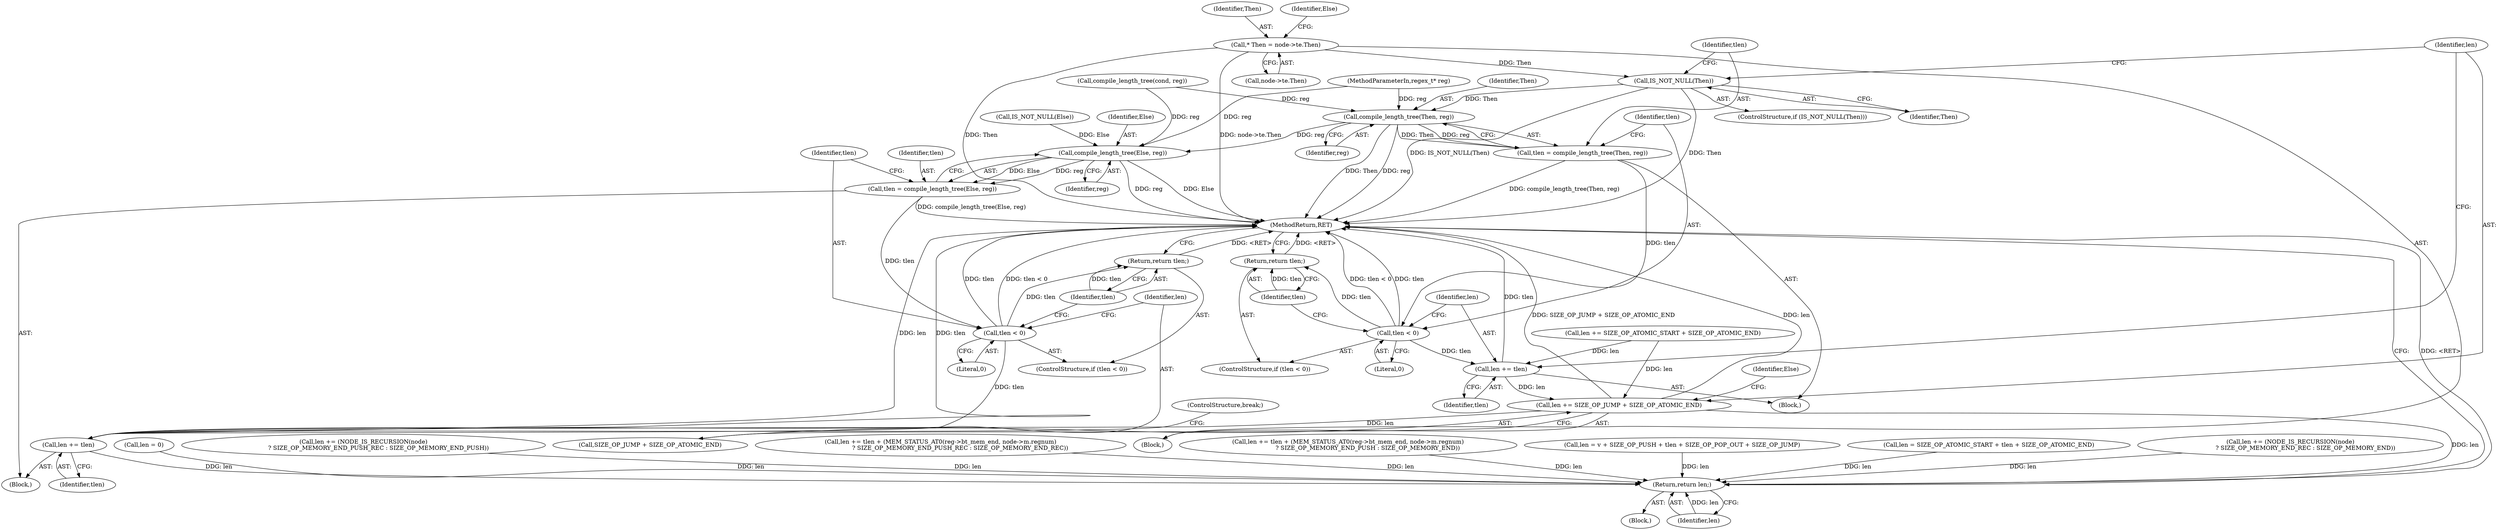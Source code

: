 digraph "0_oniguruma_c509265c5f6ae7264f7b8a8aae1cfa5fc59d108c_0@pointer" {
"1000367" [label="(Call,IS_NOT_NULL(Then))"];
"1000332" [label="(Call,* Then = node->te.Then)"];
"1000372" [label="(Call,compile_length_tree(Then, reg))"];
"1000370" [label="(Call,tlen = compile_length_tree(Then, reg))"];
"1000376" [label="(Call,tlen < 0)"];
"1000379" [label="(Return,return tlen;)"];
"1000381" [label="(Call,len += tlen)"];
"1000384" [label="(Call,len += SIZE_OP_JUMP + SIZE_OP_ATOMIC_END)"];
"1000404" [label="(Call,len += tlen)"];
"1000413" [label="(Return,return len;)"];
"1000395" [label="(Call,compile_length_tree(Else, reg))"];
"1000393" [label="(Call,tlen = compile_length_tree(Else, reg))"];
"1000399" [label="(Call,tlen < 0)"];
"1000402" [label="(Return,return tlen;)"];
"1000361" [label="(Call,len += SIZE_OP_ATOMIC_START + SIZE_OP_ATOMIC_END)"];
"1000400" [label="(Identifier,tlen)"];
"1000385" [label="(Identifier,len)"];
"1000409" [label="(Call,len = 0)"];
"1000378" [label="(Literal,0)"];
"1000366" [label="(ControlStructure,if (IS_NOT_NULL(Then)))"];
"1000372" [label="(Call,compile_length_tree(Then, reg))"];
"1000367" [label="(Call,IS_NOT_NULL(Then))"];
"1000368" [label="(Identifier,Then)"];
"1000383" [label="(Identifier,tlen)"];
"1000390" [label="(Call,IS_NOT_NULL(Else))"];
"1000406" [label="(Identifier,tlen)"];
"1000399" [label="(Call,tlen < 0)"];
"1000380" [label="(Identifier,tlen)"];
"1000381" [label="(Call,len += tlen)"];
"1000333" [label="(Identifier,Then)"];
"1000386" [label="(Call,SIZE_OP_JUMP + SIZE_OP_ATOMIC_END)"];
"1000191" [label="(Call,len += (NODE_IS_RECURSION(node)\n                ? SIZE_OP_MEMORY_END_PUSH_REC : SIZE_OP_MEMORY_END_PUSH))"];
"1000377" [label="(Identifier,tlen)"];
"1000369" [label="(Block,)"];
"1000214" [label="(Call,len += tlen + (MEM_STATUS_AT0(reg->bt_mem_end, node->m.regnum)\n                     ? SIZE_OP_MEMORY_END_PUSH_REC : SIZE_OP_MEMORY_END_REC))"];
"1000395" [label="(Call,compile_length_tree(Else, reg))"];
"1000415" [label="(MethodReturn,RET)"];
"1000392" [label="(Block,)"];
"1000341" [label="(Identifier,Else)"];
"1000397" [label="(Identifier,reg)"];
"1000402" [label="(Return,return tlen;)"];
"1000374" [label="(Identifier,reg)"];
"1000249" [label="(Call,len += tlen + (MEM_STATUS_AT0(reg->bt_mem_end, node->m.regnum)\n                     ? SIZE_OP_MEMORY_END_PUSH : SIZE_OP_MEMORY_END))"];
"1000376" [label="(Call,tlen < 0)"];
"1000375" [label="(ControlStructure,if (tlen < 0))"];
"1000370" [label="(Call,tlen = compile_length_tree(Then, reg))"];
"1000407" [label="(ControlStructure,break;)"];
"1000382" [label="(Identifier,len)"];
"1000103" [label="(MethodParameterIn,regex_t* reg)"];
"1000384" [label="(Call,len += SIZE_OP_JUMP + SIZE_OP_ATOMIC_END)"];
"1000413" [label="(Return,return len;)"];
"1000405" [label="(Identifier,len)"];
"1000332" [label="(Call,* Then = node->te.Then)"];
"1000373" [label="(Identifier,Then)"];
"1000371" [label="(Identifier,tlen)"];
"1000349" [label="(Call,compile_length_tree(cond, reg))"];
"1000303" [label="(Call,len = v + SIZE_OP_PUSH + tlen + SIZE_OP_POP_OUT + SIZE_OP_JUMP)"];
"1000325" [label="(Block,)"];
"1000396" [label="(Identifier,Else)"];
"1000398" [label="(ControlStructure,if (tlen < 0))"];
"1000334" [label="(Call,node->te.Then)"];
"1000401" [label="(Literal,0)"];
"1000393" [label="(Call,tlen = compile_length_tree(Else, reg))"];
"1000404" [label="(Call,len += tlen)"];
"1000394" [label="(Identifier,tlen)"];
"1000316" [label="(Call,len = SIZE_OP_ATOMIC_START + tlen + SIZE_OP_ATOMIC_END)"];
"1000104" [label="(Block,)"];
"1000199" [label="(Call,len += (NODE_IS_RECURSION(node)\n                ? SIZE_OP_MEMORY_END_REC : SIZE_OP_MEMORY_END))"];
"1000379" [label="(Return,return tlen;)"];
"1000403" [label="(Identifier,tlen)"];
"1000391" [label="(Identifier,Else)"];
"1000414" [label="(Identifier,len)"];
"1000367" -> "1000366"  [label="AST: "];
"1000367" -> "1000368"  [label="CFG: "];
"1000368" -> "1000367"  [label="AST: "];
"1000371" -> "1000367"  [label="CFG: "];
"1000385" -> "1000367"  [label="CFG: "];
"1000367" -> "1000415"  [label="DDG: Then"];
"1000367" -> "1000415"  [label="DDG: IS_NOT_NULL(Then)"];
"1000332" -> "1000367"  [label="DDG: Then"];
"1000367" -> "1000372"  [label="DDG: Then"];
"1000332" -> "1000325"  [label="AST: "];
"1000332" -> "1000334"  [label="CFG: "];
"1000333" -> "1000332"  [label="AST: "];
"1000334" -> "1000332"  [label="AST: "];
"1000341" -> "1000332"  [label="CFG: "];
"1000332" -> "1000415"  [label="DDG: node->te.Then"];
"1000332" -> "1000415"  [label="DDG: Then"];
"1000372" -> "1000370"  [label="AST: "];
"1000372" -> "1000374"  [label="CFG: "];
"1000373" -> "1000372"  [label="AST: "];
"1000374" -> "1000372"  [label="AST: "];
"1000370" -> "1000372"  [label="CFG: "];
"1000372" -> "1000415"  [label="DDG: Then"];
"1000372" -> "1000415"  [label="DDG: reg"];
"1000372" -> "1000370"  [label="DDG: Then"];
"1000372" -> "1000370"  [label="DDG: reg"];
"1000349" -> "1000372"  [label="DDG: reg"];
"1000103" -> "1000372"  [label="DDG: reg"];
"1000372" -> "1000395"  [label="DDG: reg"];
"1000370" -> "1000369"  [label="AST: "];
"1000371" -> "1000370"  [label="AST: "];
"1000377" -> "1000370"  [label="CFG: "];
"1000370" -> "1000415"  [label="DDG: compile_length_tree(Then, reg)"];
"1000370" -> "1000376"  [label="DDG: tlen"];
"1000376" -> "1000375"  [label="AST: "];
"1000376" -> "1000378"  [label="CFG: "];
"1000377" -> "1000376"  [label="AST: "];
"1000378" -> "1000376"  [label="AST: "];
"1000380" -> "1000376"  [label="CFG: "];
"1000382" -> "1000376"  [label="CFG: "];
"1000376" -> "1000415"  [label="DDG: tlen < 0"];
"1000376" -> "1000415"  [label="DDG: tlen"];
"1000376" -> "1000379"  [label="DDG: tlen"];
"1000376" -> "1000381"  [label="DDG: tlen"];
"1000379" -> "1000375"  [label="AST: "];
"1000379" -> "1000380"  [label="CFG: "];
"1000380" -> "1000379"  [label="AST: "];
"1000415" -> "1000379"  [label="CFG: "];
"1000379" -> "1000415"  [label="DDG: <RET>"];
"1000380" -> "1000379"  [label="DDG: tlen"];
"1000381" -> "1000369"  [label="AST: "];
"1000381" -> "1000383"  [label="CFG: "];
"1000382" -> "1000381"  [label="AST: "];
"1000383" -> "1000381"  [label="AST: "];
"1000385" -> "1000381"  [label="CFG: "];
"1000381" -> "1000415"  [label="DDG: tlen"];
"1000361" -> "1000381"  [label="DDG: len"];
"1000381" -> "1000384"  [label="DDG: len"];
"1000384" -> "1000325"  [label="AST: "];
"1000384" -> "1000386"  [label="CFG: "];
"1000385" -> "1000384"  [label="AST: "];
"1000386" -> "1000384"  [label="AST: "];
"1000391" -> "1000384"  [label="CFG: "];
"1000384" -> "1000415"  [label="DDG: SIZE_OP_JUMP + SIZE_OP_ATOMIC_END"];
"1000384" -> "1000415"  [label="DDG: len"];
"1000361" -> "1000384"  [label="DDG: len"];
"1000384" -> "1000404"  [label="DDG: len"];
"1000384" -> "1000413"  [label="DDG: len"];
"1000404" -> "1000392"  [label="AST: "];
"1000404" -> "1000406"  [label="CFG: "];
"1000405" -> "1000404"  [label="AST: "];
"1000406" -> "1000404"  [label="AST: "];
"1000407" -> "1000404"  [label="CFG: "];
"1000404" -> "1000415"  [label="DDG: len"];
"1000404" -> "1000415"  [label="DDG: tlen"];
"1000399" -> "1000404"  [label="DDG: tlen"];
"1000404" -> "1000413"  [label="DDG: len"];
"1000413" -> "1000104"  [label="AST: "];
"1000413" -> "1000414"  [label="CFG: "];
"1000414" -> "1000413"  [label="AST: "];
"1000415" -> "1000413"  [label="CFG: "];
"1000413" -> "1000415"  [label="DDG: <RET>"];
"1000414" -> "1000413"  [label="DDG: len"];
"1000303" -> "1000413"  [label="DDG: len"];
"1000199" -> "1000413"  [label="DDG: len"];
"1000409" -> "1000413"  [label="DDG: len"];
"1000214" -> "1000413"  [label="DDG: len"];
"1000249" -> "1000413"  [label="DDG: len"];
"1000191" -> "1000413"  [label="DDG: len"];
"1000316" -> "1000413"  [label="DDG: len"];
"1000395" -> "1000393"  [label="AST: "];
"1000395" -> "1000397"  [label="CFG: "];
"1000396" -> "1000395"  [label="AST: "];
"1000397" -> "1000395"  [label="AST: "];
"1000393" -> "1000395"  [label="CFG: "];
"1000395" -> "1000415"  [label="DDG: Else"];
"1000395" -> "1000415"  [label="DDG: reg"];
"1000395" -> "1000393"  [label="DDG: Else"];
"1000395" -> "1000393"  [label="DDG: reg"];
"1000390" -> "1000395"  [label="DDG: Else"];
"1000349" -> "1000395"  [label="DDG: reg"];
"1000103" -> "1000395"  [label="DDG: reg"];
"1000393" -> "1000392"  [label="AST: "];
"1000394" -> "1000393"  [label="AST: "];
"1000400" -> "1000393"  [label="CFG: "];
"1000393" -> "1000415"  [label="DDG: compile_length_tree(Else, reg)"];
"1000393" -> "1000399"  [label="DDG: tlen"];
"1000399" -> "1000398"  [label="AST: "];
"1000399" -> "1000401"  [label="CFG: "];
"1000400" -> "1000399"  [label="AST: "];
"1000401" -> "1000399"  [label="AST: "];
"1000403" -> "1000399"  [label="CFG: "];
"1000405" -> "1000399"  [label="CFG: "];
"1000399" -> "1000415"  [label="DDG: tlen"];
"1000399" -> "1000415"  [label="DDG: tlen < 0"];
"1000399" -> "1000402"  [label="DDG: tlen"];
"1000402" -> "1000398"  [label="AST: "];
"1000402" -> "1000403"  [label="CFG: "];
"1000403" -> "1000402"  [label="AST: "];
"1000415" -> "1000402"  [label="CFG: "];
"1000402" -> "1000415"  [label="DDG: <RET>"];
"1000403" -> "1000402"  [label="DDG: tlen"];
}
